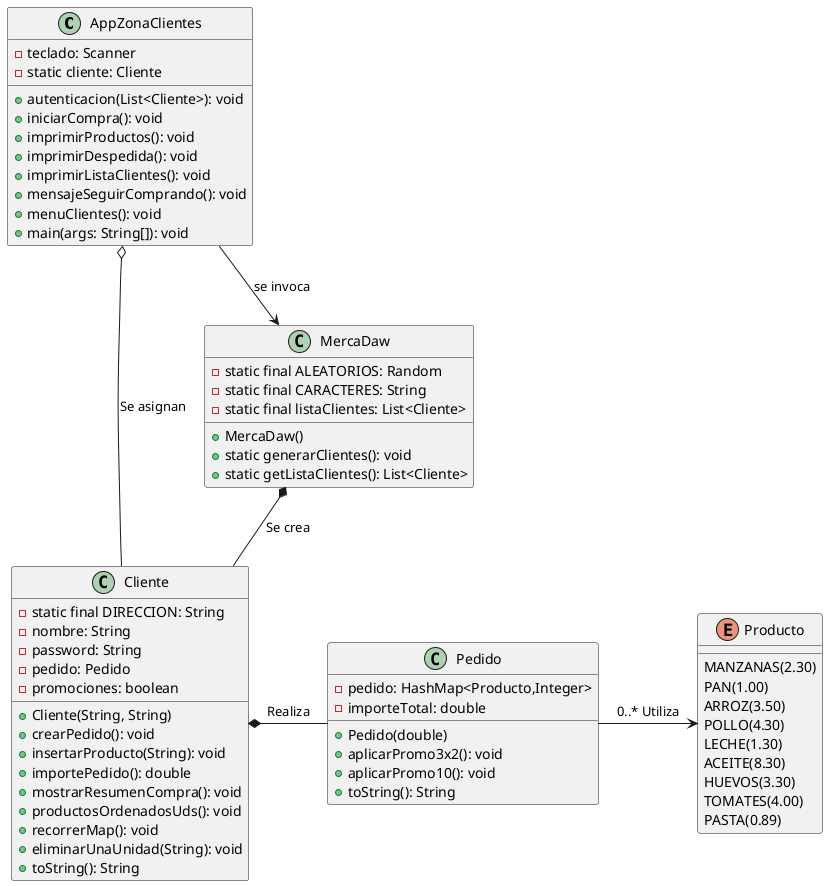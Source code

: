 @startuml

top to bottom direction

 class AppZonaClientes {
     - teclado: Scanner
     - static cliente: Cliente
     + autenticacion(List<Cliente>): void
     + iniciarCompra(): void
     + imprimirProductos(): void
     + imprimirDespedida(): void
     + imprimirListaClientes(): void
     + mensajeSeguirComprando(): void
     + menuClientes(): void
     + main(args: String[]): void
   }

class MercaDaw {
    - static final ALEATORIOS: Random
    - static final CARACTERES: String
    - static final listaClientes: List<Cliente>
    + MercaDaw()
    + static generarClientes(): void
    + static getListaClientes(): List<Cliente>
}


class Cliente {
    - static final DIRECCION: String
    - nombre: String
    - password: String
    - pedido: Pedido
    - promociones: boolean
    + Cliente(String, String)
    + crearPedido(): void
    + insertarProducto(String): void
    + importePedido(): double
    + mostrarResumenCompra(): void
    + productosOrdenadosUds(): void
    + recorrerMap(): void
    + eliminarUnaUnidad(String): void
    + toString(): String
}


  class Pedido {
    - pedido: HashMap<Producto,Integer>
    - importeTotal: double
    + Pedido(double)
    + aplicarPromo3x2(): void
    + aplicarPromo10(): void
    + toString(): String
  }

enum Producto {
  MANZANAS(2.30)
  PAN(1.00)
  ARROZ(3.50)
  POLLO(4.30)
  LECHE(1.30)
  ACEITE(8.30)
  HUEVOS(3.30)
  TOMATES(4.00)
  PASTA(0.89)
}

AppZonaClientes -down-> MercaDaw       : se invoca
MercaDaw       *--down Cliente         : Se crea
Cliente        *--right Pedido          : Realiza
Pedido         -right-> Producto       : 0..* Utiliza
AppZonaClientes o--right Cliente      : Se asignan

@enduml